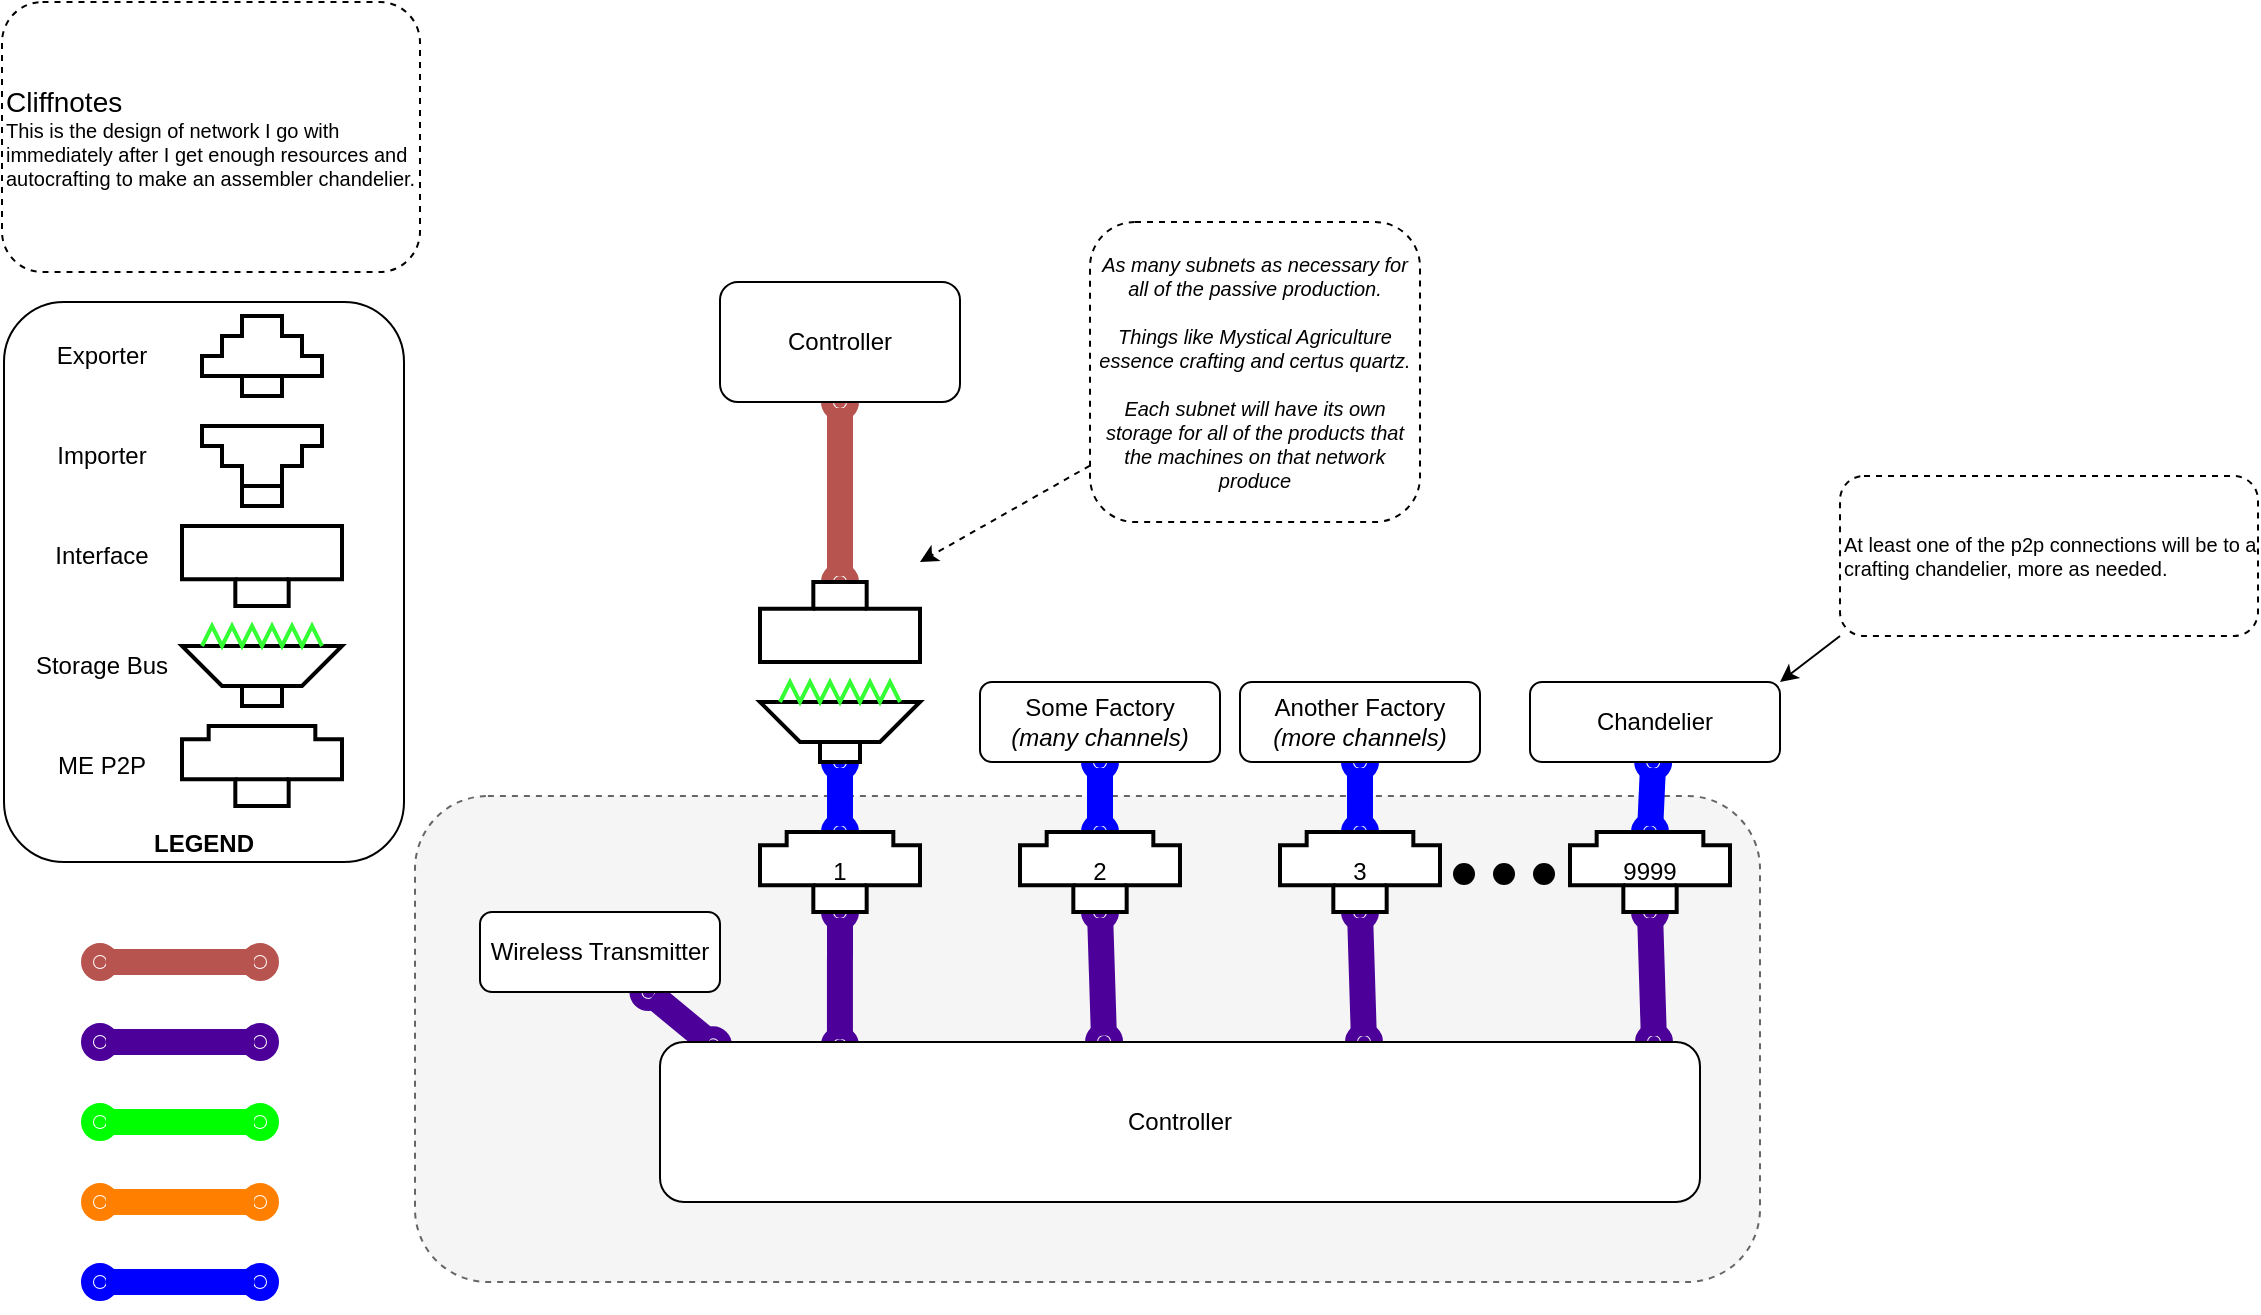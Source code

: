 <mxfile version="24.7.10">
  <diagram name="Page-1" id="rcjFr36d-QMprycCbfVz">
    <mxGraphModel dx="2082" dy="2237" grid="1" gridSize="10" guides="1" tooltips="1" connect="1" arrows="1" fold="1" page="1" pageScale="1" pageWidth="850" pageHeight="1100" math="0" shadow="0">
      <root>
        <mxCell id="0" />
        <mxCell id="1" parent="0" />
        <mxCell id="wplXm7OtqaTojmRZGg2w-247" value="" style="rounded=1;whiteSpace=wrap;html=1;dashed=1;fillColor=#f5f5f5;fontColor=#333333;strokeColor=#666666;align=left;verticalAlign=bottom;" parent="1" vertex="1">
          <mxGeometry x="-482.5" y="197" width="672.5" height="243" as="geometry" />
        </mxCell>
        <mxCell id="wplXm7OtqaTojmRZGg2w-108" value="" style="endArrow=oval;html=1;rounded=1;entryX=0.5;entryY=0;entryDx=0;entryDy=0;entryPerimeter=0;strokeWidth=13;curved=0;strokeColor=#0000FF;exitX=0.5;exitY=1;exitDx=0;exitDy=0;exitPerimeter=0;startArrow=oval;startFill=1;endFill=1;" parent="1" source="wplXm7OtqaTojmRZGg2w-106" target="wplXm7OtqaTojmRZGg2w-118" edge="1">
          <mxGeometry width="50" height="50" relative="1" as="geometry">
            <mxPoint x="-190" y="110" as="sourcePoint" />
            <mxPoint x="-320.48" y="233.6" as="targetPoint" />
            <Array as="points" />
          </mxGeometry>
        </mxCell>
        <mxCell id="wplXm7OtqaTojmRZGg2w-66" value="&lt;span&gt;LEGEND&lt;/span&gt;" style="rounded=1;whiteSpace=wrap;html=1;fontStyle=1;verticalAlign=bottom;" parent="1" vertex="1">
          <mxGeometry x="-688" y="-50" width="200" height="280" as="geometry" />
        </mxCell>
        <mxCell id="wplXm7OtqaTojmRZGg2w-70" value="Exporter" style="text;html=1;align=center;verticalAlign=middle;whiteSpace=wrap;rounded=0;" parent="1" vertex="1">
          <mxGeometry x="-689" y="-38" width="100" height="30" as="geometry" />
        </mxCell>
        <mxCell id="wplXm7OtqaTojmRZGg2w-84" value="" style="shape=stencil(rZVtD4IgEMc/DW8bgva+WX0PUkyWgRPL+vYhp5vmw5LYnNv9j/vdw/BENNY5KzkiOEf0iAgJsXkZswFz35lMlzypQcvEi6cg67pSN96ItO7Chcx5JerWS08IH8yZ9qFxoqQ0BKGkHnkGfgNjQppY/AIY3kWQ5g12ABYi5y+4UZb4NL6w5Hat1EOms4lL1tY+cfTuu3ryQUWjevB8PWNAIeQAsPdNCBwQkXeESyOhdwT9HxE6IIh3hEsjXwiXcQbeES5XyzfhJ0BSKM0XT9kNM1kUVl3YLjTOVMVX1k4migK250rWTbvJw8ew6RrOD6X3LfZmwybDsSr8iqzwAQ==);whiteSpace=wrap;html=1;strokeWidth=2;" parent="1" vertex="1">
          <mxGeometry x="-589" y="12" width="60" height="40" as="geometry" />
        </mxCell>
        <mxCell id="wplXm7OtqaTojmRZGg2w-85" value="" style="shape=stencil(rZVtD4IgEMc/DW8bgvW+WX0PUkyWgRN7+vYhpytTW9Ftzu3+B797EA/CE1uIShJGC8I3hLGYupczr2CuOlPYSqYNaLm6yQxk29TmKK8qa7rtSheyVk3r5VtC125N+/AkNVo7gjLaDjwvfgcTSru99AYwulhCmDvYEViE7d7gTpnj82Qv0uOhNmedTQauRJv7yNG7T+YinxkxOkiITic0JJRKvxBibEIUgFiiI0IKWaEj+P/tREDEAQiGjggpBJsQ8kkjdETI8WboiK8IaWmsnF3lB91oXnl1ZsjxJDe1/DD9clWWMMQ/RP1pRCL8Tz+dw+mm9L7Z2vy2UXO8CjeiFx4=);whiteSpace=wrap;html=1;strokeWidth=2;" parent="1" vertex="1">
          <mxGeometry x="-589" y="-43" width="60" height="40" as="geometry" />
        </mxCell>
        <mxCell id="wplXm7OtqaTojmRZGg2w-86" value="" style="shape=stencil(rZRhD4IgEIZ/DV8bQfm9Wf0PUkwmgRNL+/chp5umuHJsju3eF547boeIxiZnJUcE54ieESEU28WGDYRRHzJT8qQGLRMtT0E2daUL3oi07o8LlfNK1J1LLwif7J7uo3GilbIEoZWZOCPfwphQ9ixuAYZ3R0jzhngPESLXL7hVfHwa31hS3Cv9VOli4pJ1tc+MwX7oFx9VNKkHL9czBUihRoAoNGEL4hAcQTcgSHDElouEJvwESKQ23LvLzfNsLJ3qmWUaZ7riK0OeCSnhra5k/eslBJihv3q/3JTB897NHZs1x6nw43PCBw==);whiteSpace=wrap;html=1;strokeWidth=2;" parent="1" vertex="1">
          <mxGeometry x="-599" y="62" width="80" height="40" as="geometry" />
        </mxCell>
        <mxCell id="wplXm7OtqaTojmRZGg2w-87" value="" style="shape=stencil(rZZtb4QgDMc/DW8XpOru7eK27+EUJzkHRt3u9u2H9C6R+bBJTYymLfz5UUojg6yv81YywWsGz0yImNuXNS9onm5m3reyGNBXqass0d0PnTnLiyqH23Sla9mpYYzCC+NPdsz4QFYYra2CMrr3IpO4FcuVtnP5FcX4Q4LLfKMdocXE6y9x61nTh+wtL87vnfnU5eLCbT6yzwL38If5khMin4cvA/kKjdIThRNdIvUlIEAiOVwiDpCAwyVCNiLoEiFnWjSml6ujXE3PStN5V+oZssp0cqPQK9U0eF83Vt11Gw6ool3nt5yUe+zPvf0rATigMI3prAO/Do0JAKgqgG3CXQmMeEDh+AmM/BZJr/8QCEGGADoEkCFiOkRMhkjoEAkZIqVDpGSIxz0Qgb3BTZs1TufFHyPn+AE=);whiteSpace=wrap;html=1;strokeWidth=2;" parent="1" vertex="1">
          <mxGeometry x="-599" y="112" width="80" height="40" as="geometry" />
        </mxCell>
        <mxCell id="wplXm7OtqaTojmRZGg2w-88" value="Importer" style="text;html=1;align=center;verticalAlign=middle;whiteSpace=wrap;rounded=0;" parent="1" vertex="1">
          <mxGeometry x="-689" y="12" width="100" height="30" as="geometry" />
        </mxCell>
        <mxCell id="wplXm7OtqaTojmRZGg2w-89" value="Interface" style="text;html=1;align=center;verticalAlign=middle;whiteSpace=wrap;rounded=0;" parent="1" vertex="1">
          <mxGeometry x="-689" y="62" width="100" height="30" as="geometry" />
        </mxCell>
        <mxCell id="wplXm7OtqaTojmRZGg2w-90" value="Storage Bus" style="text;html=1;align=center;verticalAlign=middle;whiteSpace=wrap;rounded=0;" parent="1" vertex="1">
          <mxGeometry x="-689" y="117" width="100" height="30" as="geometry" />
        </mxCell>
        <mxCell id="wplXm7OtqaTojmRZGg2w-93" value="ME P2P" style="text;html=1;align=center;verticalAlign=middle;whiteSpace=wrap;rounded=0;" parent="1" vertex="1">
          <mxGeometry x="-689" y="167" width="100" height="30" as="geometry" />
        </mxCell>
        <mxCell id="wplXm7OtqaTojmRZGg2w-105" value="" style="endArrow=oval;html=1;rounded=1;strokeWidth=13;curved=0;strokeColor=#4C0099;exitX=0.5;exitY=1;exitDx=0;exitDy=0;exitPerimeter=0;startArrow=oval;startFill=1;endFill=1;entryX=0.173;entryY=0.02;entryDx=0;entryDy=0;entryPerimeter=0;" parent="1" source="wplXm7OtqaTojmRZGg2w-118" target="wplXm7OtqaTojmRZGg2w-91" edge="1">
          <mxGeometry width="50" height="50" relative="1" as="geometry">
            <mxPoint x="-320" y="275" as="sourcePoint" />
            <mxPoint x="-260" y="231" as="targetPoint" />
          </mxGeometry>
        </mxCell>
        <mxCell id="wplXm7OtqaTojmRZGg2w-106" value="" style="shape=stencil(rZZtb4QgDMc/DW8XpOru7eK27+EUJzkHRt3u9u2H9C6R+bBJTYymLfz5UUojg6yv81YywWsGz0yImNuXNS9onm5m3reyGNBXqass0d0PnTnLiyqH23Sla9mpYYzCC+NPdsz4QFYYra2CMrr3IpO4FcuVtnP5FcX4Q4LLfKMdocXE6y9x61nTh+wtL87vnfnU5eLCbT6yzwL38If5khMin4cvA/kKjdIThRNdIvUlIEAiOVwiDpCAwyVCNiLoEiFnWjSml6ujXE3PStN5V+oZssp0cqPQK9U0eF83Vt11Gw6ool3nt5yUe+zPvf0rATigMI3prAO/Do0JAKgqgG3CXQmMeEDh+AmM/BZJr/8QCEGGADoEkCFiOkRMhkjoEAkZIqVDpGSIxz0Qgb3BTZs1TufFHyPn+AE=);whiteSpace=wrap;html=1;strokeWidth=2;rotation=0;" parent="1" vertex="1">
          <mxGeometry x="-310" y="140" width="80" height="40" as="geometry" />
        </mxCell>
        <mxCell id="wplXm7OtqaTojmRZGg2w-109" value="" style="endArrow=oval;html=1;rounded=1;strokeWidth=13;curved=0;strokeColor=#0000FF;exitX=0.5;exitY=0;exitDx=0;exitDy=0;exitPerimeter=0;startArrow=oval;startFill=1;endFill=1;" parent="1" source="wplXm7OtqaTojmRZGg2w-116" target="wplXm7OtqaTojmRZGg2w-110" edge="1">
          <mxGeometry width="50" height="50" relative="1" as="geometry">
            <mxPoint x="-320" y="230" as="sourcePoint" />
            <mxPoint x="-480" y="280" as="targetPoint" />
          </mxGeometry>
        </mxCell>
        <mxCell id="wplXm7OtqaTojmRZGg2w-110" value="Some Factory&lt;div&gt;&lt;i&gt;(many channels)&lt;/i&gt;&lt;/div&gt;" style="rounded=1;whiteSpace=wrap;html=1;" parent="1" vertex="1">
          <mxGeometry x="-200" y="140" width="120" height="40" as="geometry" />
        </mxCell>
        <mxCell id="wplXm7OtqaTojmRZGg2w-114" value="" style="endArrow=oval;html=1;rounded=1;strokeWidth=13;curved=0;strokeColor=#4C0099;exitX=0.5;exitY=1;exitDx=0;exitDy=0;exitPerimeter=0;startArrow=oval;startFill=1;endFill=1;entryX=0.427;entryY=-0.002;entryDx=0;entryDy=0;entryPerimeter=0;" parent="1" source="wplXm7OtqaTojmRZGg2w-116" target="wplXm7OtqaTojmRZGg2w-91" edge="1">
          <mxGeometry width="50" height="50" relative="1" as="geometry">
            <mxPoint x="-420" y="260" as="sourcePoint" />
            <mxPoint x="-312" y="330" as="targetPoint" />
          </mxGeometry>
        </mxCell>
        <mxCell id="wplXm7OtqaTojmRZGg2w-116" value="2" style="shape=stencil(rZXRDoIgFIafhtuGnOy+Ub0HKSbLwAmlvX0IumpqS8bm3M7/w3c44EEEVJes5ojgEsEBEQLYvmzY+nA3hEzXPDNeK0THcy9r06grb0VuhulClrwRpnfhiPDejukfoJmS0hKEkvrL+fAtjAlp5+LOw/Am9WmeQ+wjRE7BiGQeAdQqS0sEembZ9dKou8xnE9esL39ijPZNPfh7RQn+v6aRUAn5QUhjE9L1hF1sQkgZ2+gICECQ6IiQQmITAk40CSBkldJ8cZRry0l3OXWhJYEWquE/erUQVeVvrR9ZVzV0hK9w1enNb8roLdbmpk02x6n+F+CEFw==);whiteSpace=wrap;html=1;strokeWidth=2;rotation=0;" parent="1" vertex="1">
          <mxGeometry x="-180" y="215" width="80" height="40" as="geometry" />
        </mxCell>
        <mxCell id="wplXm7OtqaTojmRZGg2w-117" value="" style="shape=stencil(rZXRDoIgFIafhtuGnOy+Ub0HKSbLwAmlvX0IumpqS8bm3M7/w3c44EEEVJes5ojgEsEBEQLYvmzY+nA3hEzXPDNeK0THcy9r06grb0VuhulClrwRpnfhiPDejukfoJmS0hKEkvrL+fAtjAlp5+LOw/Am9WmeQ+wjRE7BiGQeAdQqS0sEembZ9dKou8xnE9esL39ijPZNPfh7RQn+v6aRUAn5QUhjE9L1hF1sQkgZ2+gICECQ6IiQQmITAk40CSBkldJ8cZRry0l3OXWhJYEWquE/erUQVeVvrR9ZVzV0hK9w1enNb8roLdbmpk02x6n+F+CEFw==);whiteSpace=wrap;html=1;strokeWidth=2;" parent="1" vertex="1">
          <mxGeometry x="-599" y="162" width="80" height="40" as="geometry" />
        </mxCell>
        <mxCell id="wplXm7OtqaTojmRZGg2w-118" value="1" style="shape=stencil(rZXRDoIgFIafhtuGnOy+Ub0HKSbLwAmlvX0IumpqS8bm3M7/w3c44EEEVJes5ojgEsEBEQLYvmzY+nA3hEzXPDNeK0THcy9r06grb0VuhulClrwRpnfhiPDejukfoJmS0hKEkvrL+fAtjAlp5+LOw/Am9WmeQ+wjRE7BiGQeAdQqS0sEembZ9dKou8xnE9esL39ijPZNPfh7RQn+v6aRUAn5QUhjE9L1hF1sQkgZ2+gICECQ6IiQQmITAk40CSBkldJ8cZRry0l3OXWhJYEWquE/erUQVeVvrR9ZVzV0hK9w1enNb8roLdbmpk02x6n+F+CEFw==);whiteSpace=wrap;html=1;strokeWidth=2;rotation=0;" parent="1" vertex="1">
          <mxGeometry x="-310" y="215" width="80" height="40" as="geometry" />
        </mxCell>
        <mxCell id="wplXm7OtqaTojmRZGg2w-196" value="" style="rounded=0;orthogonalLoop=1;jettySize=auto;html=1;dashed=1;" parent="1" source="wplXm7OtqaTojmRZGg2w-135" edge="1">
          <mxGeometry relative="1" as="geometry">
            <mxPoint x="-230" y="80" as="targetPoint" />
          </mxGeometry>
        </mxCell>
        <mxCell id="wplXm7OtqaTojmRZGg2w-135" value="&lt;div&gt;&lt;i&gt;As many subnets as necessary for all of the passive production.&lt;/i&gt;&lt;/div&gt;&lt;div&gt;&lt;i&gt;&lt;br&gt;&lt;/i&gt;&lt;/div&gt;&lt;div&gt;&lt;i&gt;Things like Mystical Agriculture essence crafting and certus quartz. &lt;br&gt;&lt;/i&gt;&lt;/div&gt;&lt;div&gt;&lt;i&gt;&lt;br&gt;&lt;/i&gt;&lt;/div&gt;&lt;div&gt;&lt;i&gt;Each subnet will have its own storage for all of the products that the machines on that network produce&lt;br&gt;&lt;/i&gt;&lt;/div&gt;" style="rounded=1;whiteSpace=wrap;html=1;dashed=1;fontSize=10;" parent="1" vertex="1">
          <mxGeometry x="-145" y="-90" width="165" height="150" as="geometry" />
        </mxCell>
        <mxCell id="wplXm7OtqaTojmRZGg2w-137" value="" style="endArrow=oval;html=1;rounded=1;strokeWidth=13;curved=0;strokeColor=#4C0099;startArrow=oval;startFill=1;endFill=1;entryX=0.051;entryY=0.021;entryDx=0;entryDy=0;entryPerimeter=0;" parent="1" source="wplXm7OtqaTojmRZGg2w-138" target="wplXm7OtqaTojmRZGg2w-91" edge="1">
          <mxGeometry width="50" height="50" relative="1" as="geometry">
            <mxPoint x="-400" y="360" as="sourcePoint" />
            <mxPoint x="-372" y="340" as="targetPoint" />
          </mxGeometry>
        </mxCell>
        <mxCell id="wplXm7OtqaTojmRZGg2w-138" value="Wireless Transmitter" style="rounded=1;whiteSpace=wrap;html=1;" parent="1" vertex="1">
          <mxGeometry x="-450" y="255" width="120" height="40" as="geometry" />
        </mxCell>
        <mxCell id="wplXm7OtqaTojmRZGg2w-203" value="" style="ellipse;whiteSpace=wrap;html=1;fillColor=#000000;" parent="1" vertex="1">
          <mxGeometry x="37" y="231" width="10" height="10" as="geometry" />
        </mxCell>
        <mxCell id="wplXm7OtqaTojmRZGg2w-204" value="" style="ellipse;whiteSpace=wrap;html=1;fillColor=#000000;" parent="1" vertex="1">
          <mxGeometry x="57" y="231" width="10" height="10" as="geometry" />
        </mxCell>
        <mxCell id="wplXm7OtqaTojmRZGg2w-205" value="" style="ellipse;whiteSpace=wrap;html=1;fillColor=#000000;" parent="1" vertex="1">
          <mxGeometry x="77" y="231" width="10" height="10" as="geometry" />
        </mxCell>
        <mxCell id="wplXm7OtqaTojmRZGg2w-243" value="" style="endArrow=oval;html=1;rounded=1;strokeWidth=13;curved=0;strokeColor=#0000FF;exitX=0.5;exitY=0;exitDx=0;exitDy=0;exitPerimeter=0;startArrow=oval;startFill=1;endFill=1;" parent="1" source="wplXm7OtqaTojmRZGg2w-246" target="wplXm7OtqaTojmRZGg2w-244" edge="1">
          <mxGeometry width="50" height="50" relative="1" as="geometry">
            <mxPoint x="-190" y="230" as="sourcePoint" />
            <mxPoint x="-350" y="280" as="targetPoint" />
          </mxGeometry>
        </mxCell>
        <mxCell id="wplXm7OtqaTojmRZGg2w-244" value="Another Factory&lt;div&gt;&lt;i&gt;(more channels)&lt;/i&gt;&lt;/div&gt;" style="rounded=1;whiteSpace=wrap;html=1;" parent="1" vertex="1">
          <mxGeometry x="-70" y="140" width="120" height="40" as="geometry" />
        </mxCell>
        <mxCell id="wplXm7OtqaTojmRZGg2w-245" value="" style="endArrow=oval;html=1;rounded=1;strokeWidth=13;curved=0;strokeColor=#4C0099;exitX=0.5;exitY=1;exitDx=0;exitDy=0;exitPerimeter=0;startArrow=oval;startFill=1;endFill=1;entryX=0.427;entryY=-0.002;entryDx=0;entryDy=0;entryPerimeter=0;" parent="1" source="wplXm7OtqaTojmRZGg2w-246" edge="1">
          <mxGeometry width="50" height="50" relative="1" as="geometry">
            <mxPoint x="-290" y="260" as="sourcePoint" />
            <mxPoint x="-8" y="320" as="targetPoint" />
          </mxGeometry>
        </mxCell>
        <mxCell id="wplXm7OtqaTojmRZGg2w-246" value="3" style="shape=stencil(rZXRDoIgFIafhtuGnOy+Ub0HKSbLwAmlvX0IumpqS8bm3M7/w3c44EEEVJes5ojgEsEBEQLYvmzY+nA3hEzXPDNeK0THcy9r06grb0VuhulClrwRpnfhiPDejukfoJmS0hKEkvrL+fAtjAlp5+LOw/Am9WmeQ+wjRE7BiGQeAdQqS0sEembZ9dKou8xnE9esL39ijPZNPfh7RQn+v6aRUAn5QUhjE9L1hF1sQkgZ2+gICECQ6IiQQmITAk40CSBkldJ8cZRry0l3OXWhJYEWquE/erUQVeVvrR9ZVzV0hK9w1enNb8roLdbmpk02x6n+F+CEFw==);whiteSpace=wrap;html=1;strokeWidth=2;rotation=0;" parent="1" vertex="1">
          <mxGeometry x="-50" y="215" width="80" height="40" as="geometry" />
        </mxCell>
        <mxCell id="wplXm7OtqaTojmRZGg2w-250" value="&lt;div style=&quot;&quot;&gt;&lt;span data-darkreader-inline-bgcolor=&quot;&quot; style=&quot;font-size: 14px; background-color: initial; --darkreader-inline-bgcolor: initial;&quot;&gt;Cliffnotes&lt;/span&gt;&lt;/div&gt;&lt;div&gt;This is the design of network I go with immediately after I get enough resources and autocrafting to make an assembler chandelier. &lt;br&gt;&lt;/div&gt;" style="rounded=1;whiteSpace=wrap;html=1;dashed=1;fontSize=10;align=left;" parent="1" vertex="1">
          <mxGeometry x="-689" y="-200" width="209" height="135" as="geometry" />
        </mxCell>
        <mxCell id="u2LKrTSuwvwdnY-uAzoq-4" value="" style="endArrow=oval;html=1;rounded=1;strokeWidth=13;curved=0;strokeColor=#0000FF;exitX=0.5;exitY=0;exitDx=0;exitDy=0;exitPerimeter=0;startArrow=oval;startFill=1;endFill=1;" parent="1" source="u2LKrTSuwvwdnY-uAzoq-7" target="u2LKrTSuwvwdnY-uAzoq-5" edge="1">
          <mxGeometry width="50" height="50" relative="1" as="geometry">
            <mxPoint x="-45" y="230" as="sourcePoint" />
            <mxPoint x="-205" y="280" as="targetPoint" />
          </mxGeometry>
        </mxCell>
        <mxCell id="u2LKrTSuwvwdnY-uAzoq-5" value="Chandelier" style="rounded=1;whiteSpace=wrap;html=1;" parent="1" vertex="1">
          <mxGeometry x="75" y="140" width="125" height="40" as="geometry" />
        </mxCell>
        <mxCell id="u2LKrTSuwvwdnY-uAzoq-6" value="" style="endArrow=oval;html=1;rounded=1;strokeWidth=13;curved=0;strokeColor=#4C0099;exitX=0.5;exitY=1;exitDx=0;exitDy=0;exitPerimeter=0;startArrow=oval;startFill=1;endFill=1;entryX=0.427;entryY=-0.002;entryDx=0;entryDy=0;entryPerimeter=0;" parent="1" source="u2LKrTSuwvwdnY-uAzoq-7" edge="1">
          <mxGeometry width="50" height="50" relative="1" as="geometry">
            <mxPoint x="-145" y="260" as="sourcePoint" />
            <mxPoint x="137" y="320" as="targetPoint" />
          </mxGeometry>
        </mxCell>
        <mxCell id="u2LKrTSuwvwdnY-uAzoq-7" value="9999" style="shape=stencil(rZXRDoIgFIafhtuGnOy+Ub0HKSbLwAmlvX0IumpqS8bm3M7/w3c44EEEVJes5ojgEsEBEQLYvmzY+nA3hEzXPDNeK0THcy9r06grb0VuhulClrwRpnfhiPDejukfoJmS0hKEkvrL+fAtjAlp5+LOw/Am9WmeQ+wjRE7BiGQeAdQqS0sEembZ9dKou8xnE9esL39ijPZNPfh7RQn+v6aRUAn5QUhjE9L1hF1sQkgZ2+gICECQ6IiQQmITAk40CSBkldJ8cZRry0l3OXWhJYEWquE/erUQVeVvrR9ZVzV0hK9w1enNb8roLdbmpk02x6n+F+CEFw==);whiteSpace=wrap;html=1;strokeWidth=2;rotation=0;" parent="1" vertex="1">
          <mxGeometry x="95" y="215" width="80" height="40" as="geometry" />
        </mxCell>
        <mxCell id="wplXm7OtqaTojmRZGg2w-91" value="Controller" style="rounded=1;whiteSpace=wrap;html=1;" parent="1" vertex="1">
          <mxGeometry x="-360" y="320" width="520" height="80" as="geometry" />
        </mxCell>
        <mxCell id="u2LKrTSuwvwdnY-uAzoq-8" value="" style="endArrow=oval;html=1;rounded=1;strokeWidth=13;curved=0;strokeColor=#b85450;startArrow=oval;startFill=1;endFill=1;fillColor=#f8cecc;" parent="1" edge="1">
          <mxGeometry width="50" height="50" relative="1" as="geometry">
            <mxPoint x="-560" y="280" as="sourcePoint" />
            <mxPoint x="-640" y="280" as="targetPoint" />
          </mxGeometry>
        </mxCell>
        <mxCell id="u2LKrTSuwvwdnY-uAzoq-9" value="" style="endArrow=oval;html=1;rounded=1;strokeWidth=13;curved=0;strokeColor=#4C0099;startArrow=oval;startFill=1;endFill=1;" parent="1" edge="1">
          <mxGeometry width="50" height="50" relative="1" as="geometry">
            <mxPoint x="-640" y="320" as="sourcePoint" />
            <mxPoint x="-560" y="320" as="targetPoint" />
          </mxGeometry>
        </mxCell>
        <mxCell id="u2LKrTSuwvwdnY-uAzoq-10" value="" style="endArrow=oval;html=1;rounded=1;strokeWidth=13;curved=0;strokeColor=#00FF00;startArrow=oval;startFill=1;endFill=1;" parent="1" edge="1">
          <mxGeometry width="50" height="50" relative="1" as="geometry">
            <mxPoint x="-560" y="360" as="sourcePoint" />
            <mxPoint x="-640" y="360" as="targetPoint" />
          </mxGeometry>
        </mxCell>
        <mxCell id="u2LKrTSuwvwdnY-uAzoq-11" value="" style="endArrow=oval;html=1;rounded=1;strokeWidth=13;curved=0;strokeColor=#FF8000;startArrow=oval;startFill=1;endFill=1;fillColor=#f8cecc;" parent="1" edge="1">
          <mxGeometry width="50" height="50" relative="1" as="geometry">
            <mxPoint x="-560" y="400" as="sourcePoint" />
            <mxPoint x="-640" y="400" as="targetPoint" />
          </mxGeometry>
        </mxCell>
        <mxCell id="u2LKrTSuwvwdnY-uAzoq-12" value="" style="endArrow=oval;html=1;rounded=1;strokeWidth=13;curved=0;strokeColor=#0000FF;startArrow=oval;startFill=1;endFill=1;" parent="1" edge="1">
          <mxGeometry width="50" height="50" relative="1" as="geometry">
            <mxPoint x="-640" y="440" as="sourcePoint" />
            <mxPoint x="-560" y="440" as="targetPoint" />
          </mxGeometry>
        </mxCell>
        <mxCell id="u2LKrTSuwvwdnY-uAzoq-14" value="" style="endArrow=oval;html=1;rounded=1;strokeWidth=13;curved=0;strokeColor=#b85450;startArrow=oval;startFill=1;endFill=1;fillColor=#f8cecc;exitX=0.5;exitY=1;exitDx=0;exitDy=0;exitPerimeter=0;" parent="1" source="wplXm7OtqaTojmRZGg2w-111" edge="1">
          <mxGeometry width="50" height="50" relative="1" as="geometry">
            <mxPoint x="-240" y="33.75" as="sourcePoint" />
            <mxPoint x="-270" as="targetPoint" />
          </mxGeometry>
        </mxCell>
        <mxCell id="wplXm7OtqaTojmRZGg2w-111" value="" style="shape=stencil(rZRhD4IgEIZ/DV8bQfm9Wf0PUkwmgRNL+/chp5umuHJsju3eF547boeIxiZnJUcE54ieESEU28WGDYRRHzJT8qQGLRMtT0E2daUL3oi07o8LlfNK1J1LLwif7J7uo3GilbIEoZWZOCPfwphQ9ixuAYZ3R0jzhngPESLXL7hVfHwa31hS3Cv9VOli4pJ1tc+MwX7oFx9VNKkHL9czBUihRoAoNGEL4hAcQTcgSHDElouEJvwESKQ23LvLzfNsLJ3qmWUaZ7riK0OeCSnhra5k/eslBJihv3q/3JTB897NHZs1x6nw43PCBw==);whiteSpace=wrap;html=1;strokeWidth=2;rotation=-180;" parent="1" vertex="1">
          <mxGeometry x="-310" y="90" width="80" height="40" as="geometry" />
        </mxCell>
        <mxCell id="NBhyt5el3TFtXRuap3ZT-1" value="Controller" style="rounded=1;whiteSpace=wrap;html=1;" vertex="1" parent="1">
          <mxGeometry x="-330" y="-60" width="120" height="60" as="geometry" />
        </mxCell>
        <mxCell id="NBhyt5el3TFtXRuap3ZT-4" value="At least one of the p2p connections will be to a crafting chandelier, more as needed. " style="rounded=1;whiteSpace=wrap;html=1;dashed=1;fontSize=10;align=left;" vertex="1" parent="1">
          <mxGeometry x="230" y="37" width="209" height="80" as="geometry" />
        </mxCell>
        <mxCell id="NBhyt5el3TFtXRuap3ZT-5" value="" style="endArrow=classic;html=1;rounded=0;entryX=1;entryY=0;entryDx=0;entryDy=0;exitX=0;exitY=1;exitDx=0;exitDy=0;" edge="1" parent="1" source="NBhyt5el3TFtXRuap3ZT-4" target="u2LKrTSuwvwdnY-uAzoq-5">
          <mxGeometry width="50" height="50" relative="1" as="geometry">
            <mxPoint x="260" y="167" as="sourcePoint" />
            <mxPoint x="310" y="117" as="targetPoint" />
          </mxGeometry>
        </mxCell>
      </root>
    </mxGraphModel>
  </diagram>
</mxfile>
